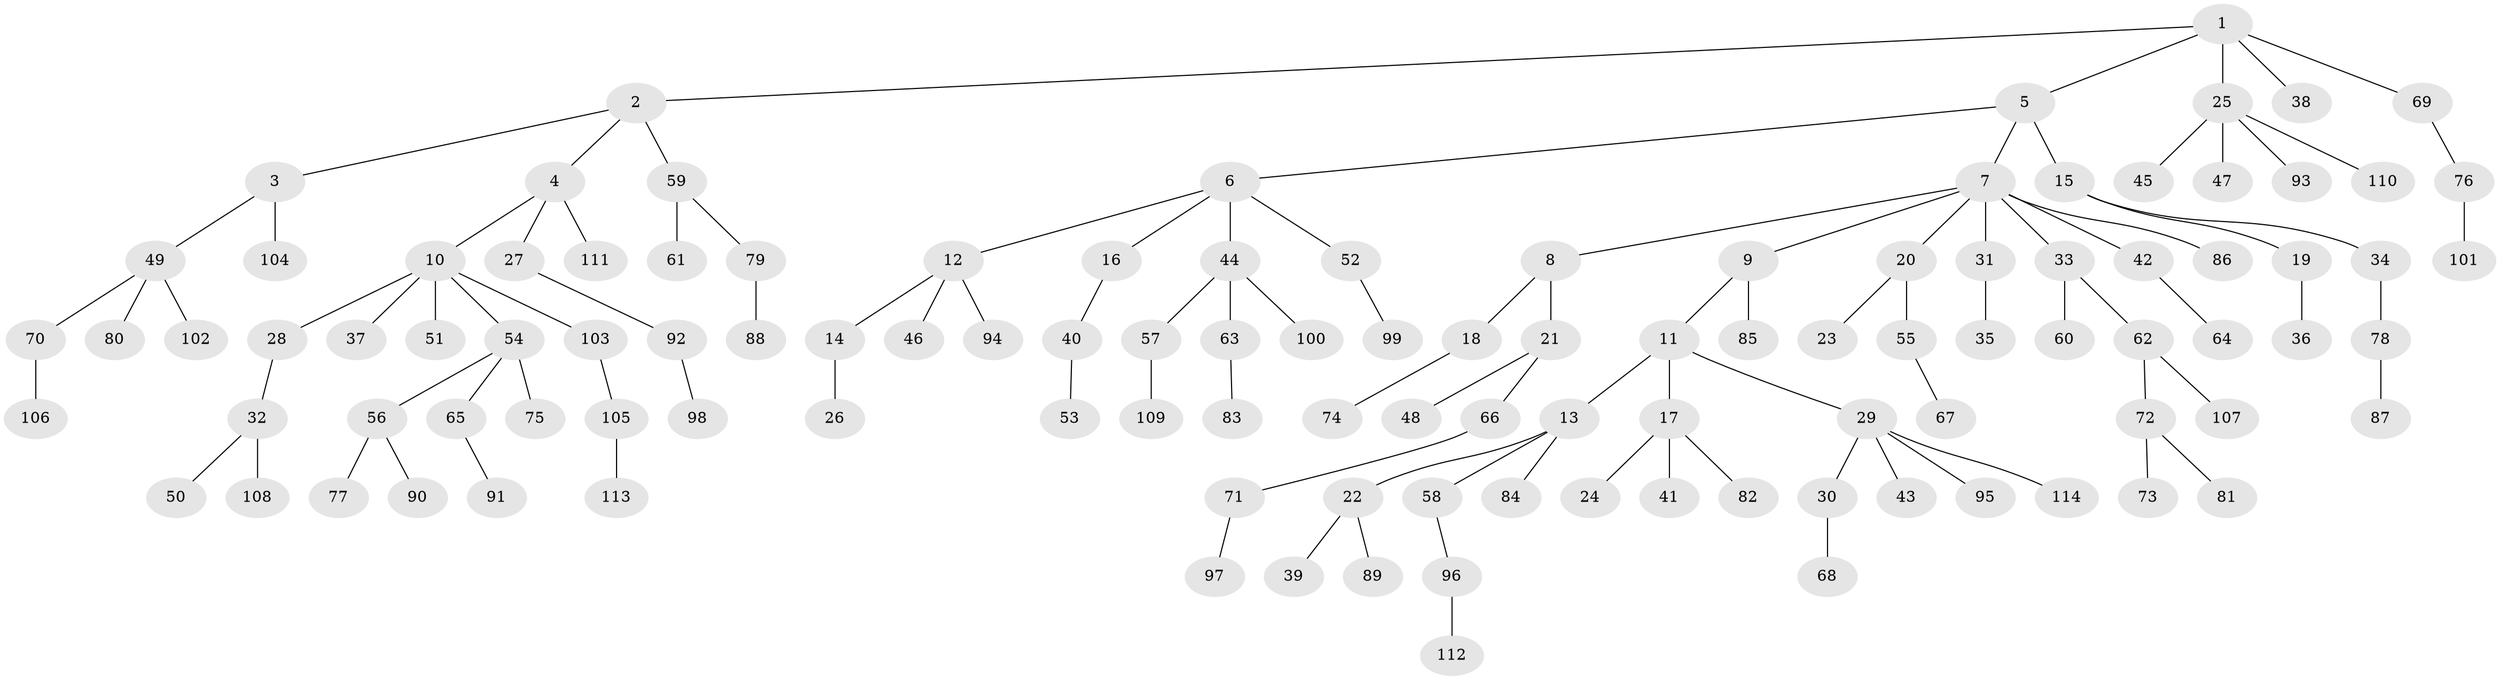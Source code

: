 // Generated by graph-tools (version 1.1) at 2025/15/03/09/25 04:15:38]
// undirected, 114 vertices, 113 edges
graph export_dot {
graph [start="1"]
  node [color=gray90,style=filled];
  1;
  2;
  3;
  4;
  5;
  6;
  7;
  8;
  9;
  10;
  11;
  12;
  13;
  14;
  15;
  16;
  17;
  18;
  19;
  20;
  21;
  22;
  23;
  24;
  25;
  26;
  27;
  28;
  29;
  30;
  31;
  32;
  33;
  34;
  35;
  36;
  37;
  38;
  39;
  40;
  41;
  42;
  43;
  44;
  45;
  46;
  47;
  48;
  49;
  50;
  51;
  52;
  53;
  54;
  55;
  56;
  57;
  58;
  59;
  60;
  61;
  62;
  63;
  64;
  65;
  66;
  67;
  68;
  69;
  70;
  71;
  72;
  73;
  74;
  75;
  76;
  77;
  78;
  79;
  80;
  81;
  82;
  83;
  84;
  85;
  86;
  87;
  88;
  89;
  90;
  91;
  92;
  93;
  94;
  95;
  96;
  97;
  98;
  99;
  100;
  101;
  102;
  103;
  104;
  105;
  106;
  107;
  108;
  109;
  110;
  111;
  112;
  113;
  114;
  1 -- 2;
  1 -- 5;
  1 -- 25;
  1 -- 38;
  1 -- 69;
  2 -- 3;
  2 -- 4;
  2 -- 59;
  3 -- 49;
  3 -- 104;
  4 -- 10;
  4 -- 27;
  4 -- 111;
  5 -- 6;
  5 -- 7;
  5 -- 15;
  6 -- 12;
  6 -- 16;
  6 -- 44;
  6 -- 52;
  7 -- 8;
  7 -- 9;
  7 -- 20;
  7 -- 31;
  7 -- 33;
  7 -- 42;
  7 -- 86;
  8 -- 18;
  8 -- 21;
  9 -- 11;
  9 -- 85;
  10 -- 28;
  10 -- 37;
  10 -- 51;
  10 -- 54;
  10 -- 103;
  11 -- 13;
  11 -- 17;
  11 -- 29;
  12 -- 14;
  12 -- 46;
  12 -- 94;
  13 -- 22;
  13 -- 58;
  13 -- 84;
  14 -- 26;
  15 -- 19;
  15 -- 34;
  16 -- 40;
  17 -- 24;
  17 -- 41;
  17 -- 82;
  18 -- 74;
  19 -- 36;
  20 -- 23;
  20 -- 55;
  21 -- 48;
  21 -- 66;
  22 -- 39;
  22 -- 89;
  25 -- 45;
  25 -- 47;
  25 -- 93;
  25 -- 110;
  27 -- 92;
  28 -- 32;
  29 -- 30;
  29 -- 43;
  29 -- 95;
  29 -- 114;
  30 -- 68;
  31 -- 35;
  32 -- 50;
  32 -- 108;
  33 -- 60;
  33 -- 62;
  34 -- 78;
  40 -- 53;
  42 -- 64;
  44 -- 57;
  44 -- 63;
  44 -- 100;
  49 -- 70;
  49 -- 80;
  49 -- 102;
  52 -- 99;
  54 -- 56;
  54 -- 65;
  54 -- 75;
  55 -- 67;
  56 -- 77;
  56 -- 90;
  57 -- 109;
  58 -- 96;
  59 -- 61;
  59 -- 79;
  62 -- 72;
  62 -- 107;
  63 -- 83;
  65 -- 91;
  66 -- 71;
  69 -- 76;
  70 -- 106;
  71 -- 97;
  72 -- 73;
  72 -- 81;
  76 -- 101;
  78 -- 87;
  79 -- 88;
  92 -- 98;
  96 -- 112;
  103 -- 105;
  105 -- 113;
}
